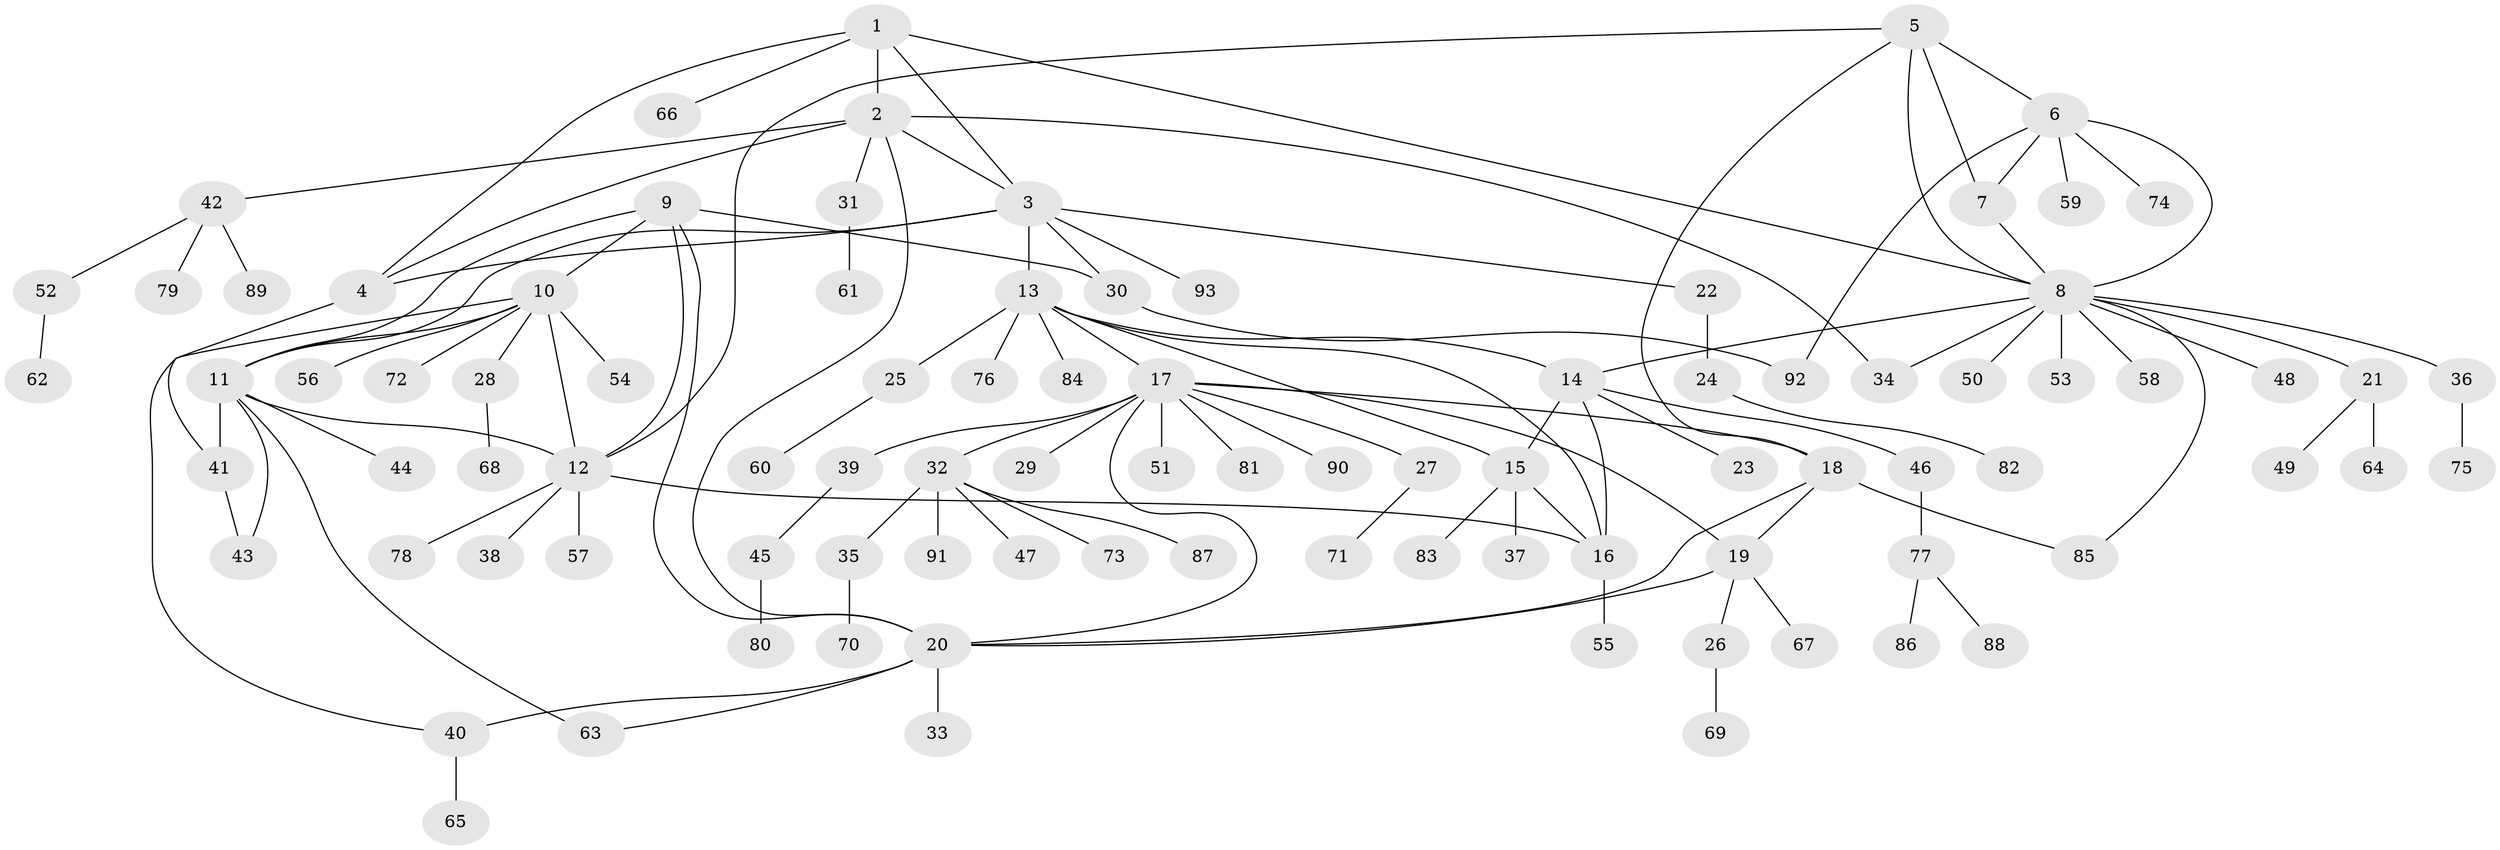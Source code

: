 // Generated by graph-tools (version 1.1) at 2025/02/03/09/25 03:02:35]
// undirected, 93 vertices, 121 edges
graph export_dot {
graph [start="1"]
  node [color=gray90,style=filled];
  1;
  2;
  3;
  4;
  5;
  6;
  7;
  8;
  9;
  10;
  11;
  12;
  13;
  14;
  15;
  16;
  17;
  18;
  19;
  20;
  21;
  22;
  23;
  24;
  25;
  26;
  27;
  28;
  29;
  30;
  31;
  32;
  33;
  34;
  35;
  36;
  37;
  38;
  39;
  40;
  41;
  42;
  43;
  44;
  45;
  46;
  47;
  48;
  49;
  50;
  51;
  52;
  53;
  54;
  55;
  56;
  57;
  58;
  59;
  60;
  61;
  62;
  63;
  64;
  65;
  66;
  67;
  68;
  69;
  70;
  71;
  72;
  73;
  74;
  75;
  76;
  77;
  78;
  79;
  80;
  81;
  82;
  83;
  84;
  85;
  86;
  87;
  88;
  89;
  90;
  91;
  92;
  93;
  1 -- 2;
  1 -- 3;
  1 -- 4;
  1 -- 8;
  1 -- 66;
  2 -- 3;
  2 -- 4;
  2 -- 20;
  2 -- 31;
  2 -- 34;
  2 -- 42;
  3 -- 4;
  3 -- 11;
  3 -- 13;
  3 -- 22;
  3 -- 30;
  3 -- 93;
  4 -- 41;
  5 -- 6;
  5 -- 7;
  5 -- 8;
  5 -- 12;
  5 -- 18;
  6 -- 7;
  6 -- 8;
  6 -- 59;
  6 -- 74;
  6 -- 92;
  7 -- 8;
  8 -- 14;
  8 -- 21;
  8 -- 34;
  8 -- 36;
  8 -- 48;
  8 -- 50;
  8 -- 53;
  8 -- 58;
  8 -- 85;
  9 -- 10;
  9 -- 11;
  9 -- 12;
  9 -- 20;
  9 -- 30;
  10 -- 11;
  10 -- 12;
  10 -- 28;
  10 -- 40;
  10 -- 54;
  10 -- 56;
  10 -- 72;
  11 -- 12;
  11 -- 41;
  11 -- 43;
  11 -- 44;
  11 -- 63;
  12 -- 16;
  12 -- 38;
  12 -- 57;
  12 -- 78;
  13 -- 14;
  13 -- 15;
  13 -- 16;
  13 -- 17;
  13 -- 25;
  13 -- 76;
  13 -- 84;
  14 -- 15;
  14 -- 16;
  14 -- 23;
  14 -- 46;
  15 -- 16;
  15 -- 37;
  15 -- 83;
  16 -- 55;
  17 -- 18;
  17 -- 19;
  17 -- 20;
  17 -- 27;
  17 -- 29;
  17 -- 32;
  17 -- 39;
  17 -- 51;
  17 -- 81;
  17 -- 90;
  18 -- 19;
  18 -- 20;
  18 -- 85;
  19 -- 20;
  19 -- 26;
  19 -- 67;
  20 -- 33;
  20 -- 40;
  20 -- 63;
  21 -- 49;
  21 -- 64;
  22 -- 24;
  24 -- 82;
  25 -- 60;
  26 -- 69;
  27 -- 71;
  28 -- 68;
  30 -- 92;
  31 -- 61;
  32 -- 35;
  32 -- 47;
  32 -- 73;
  32 -- 87;
  32 -- 91;
  35 -- 70;
  36 -- 75;
  39 -- 45;
  40 -- 65;
  41 -- 43;
  42 -- 52;
  42 -- 79;
  42 -- 89;
  45 -- 80;
  46 -- 77;
  52 -- 62;
  77 -- 86;
  77 -- 88;
}
